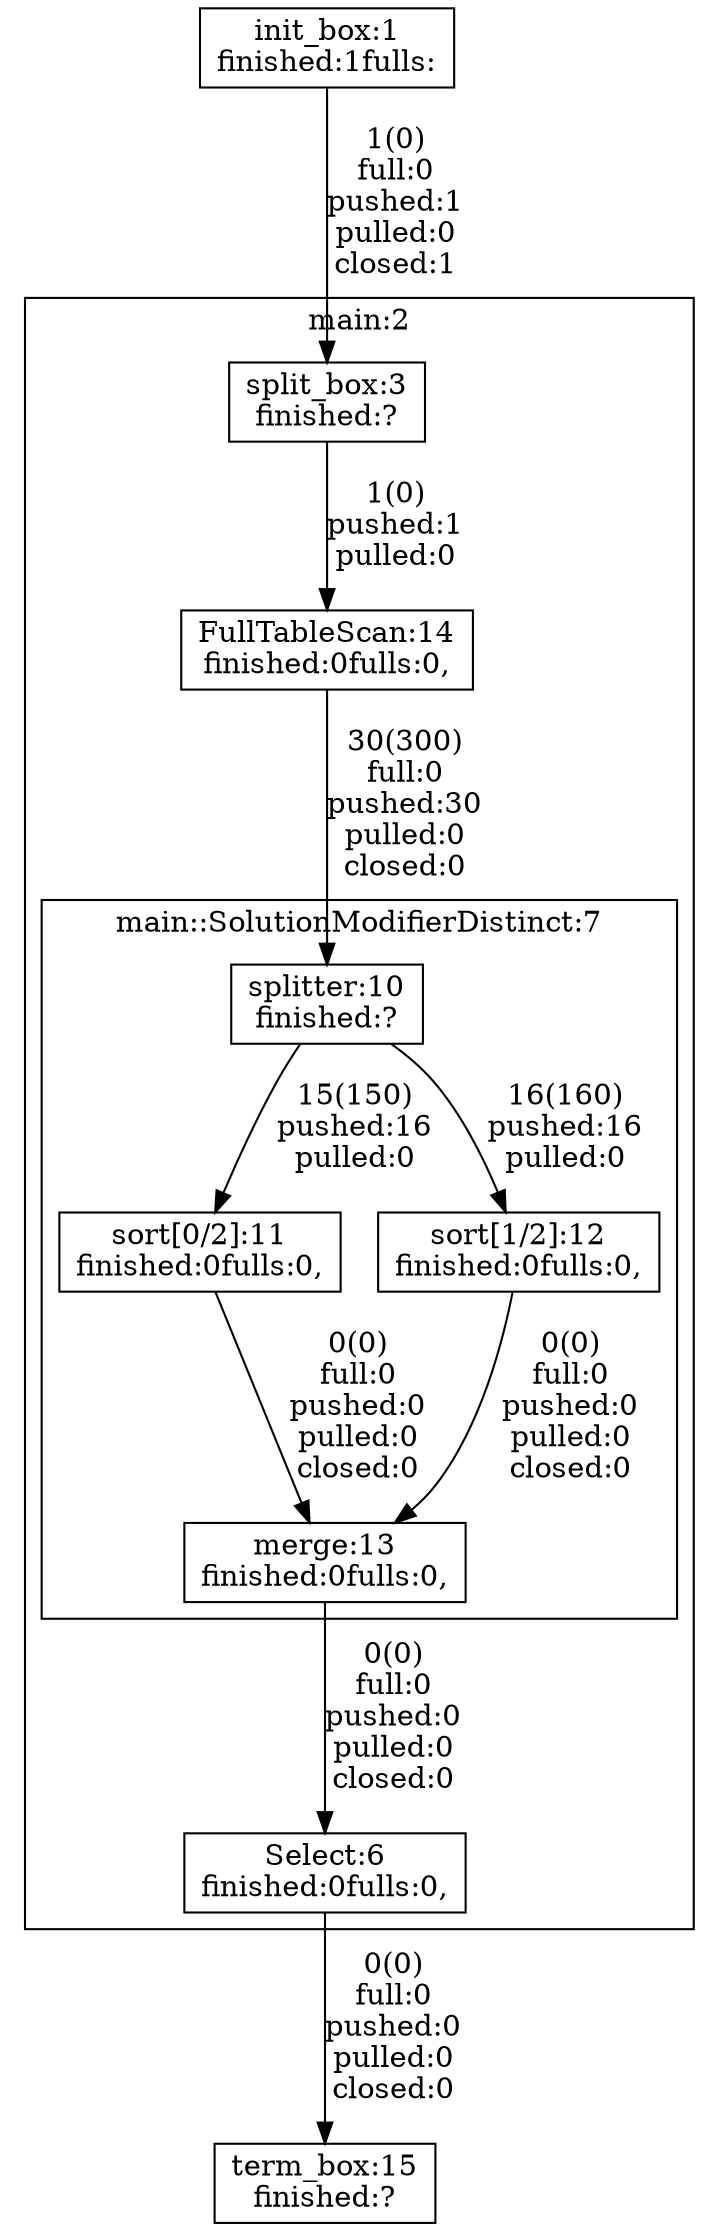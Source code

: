 digraph G {
	"1" [ shape=box, label="init_box:1\nfinished:1\fulls:" ];
	subgraph "clustermain:2" { label="main:2";
		"3" [ shape=box, label="split_box:3\nfinished:?" ];
		"14" [ shape=box, label="FullTableScan:14\nfinished:0\fulls:0," ];
		subgraph "clustermain::SolutionModifierDistinct:7" { label="main::SolutionModifierDistinct:7";
			"10" [ shape=box, label="splitter:10\nfinished:?" ];
			"11" [ shape=box, label="sort[0/2]:11\nfinished:0\fulls:0," ];
			"12" [ shape=box, label="sort[1/2]:12\nfinished:0\fulls:0," ];
			"13" [ shape=box, label="merge:13\nfinished:0\fulls:0," ];
		}
		"6" [ shape=box, label="Select:6\nfinished:0\fulls:0," ];
	}
	"15" [ shape=box, label="term_box:15\nfinished:?" ];
"1" -> "3" [label="1(0)\nfull:0\npushed:1\npulled:0\nclosed:1"];
"3" -> "14" [label="1(0)\npushed:1\npulled:0"];
"14" -> "10" [label="30(300)\nfull:0\npushed:30\npulled:0\nclosed:0"];
"10" -> "11" [label="15(150)\npushed:16\npulled:0"];
"10" -> "12" [label="16(160)\npushed:16\npulled:0"];
"11" -> "13" [label="0(0)\nfull:0\npushed:0\npulled:0\nclosed:0"];
"12" -> "13" [label="0(0)\nfull:0\npushed:0\npulled:0\nclosed:0"];
"13" -> "6" [label="0(0)\nfull:0\npushed:0\npulled:0\nclosed:0"];
"6" -> "15" [label="0(0)\nfull:0\npushed:0\npulled:0\nclosed:0"];
}
